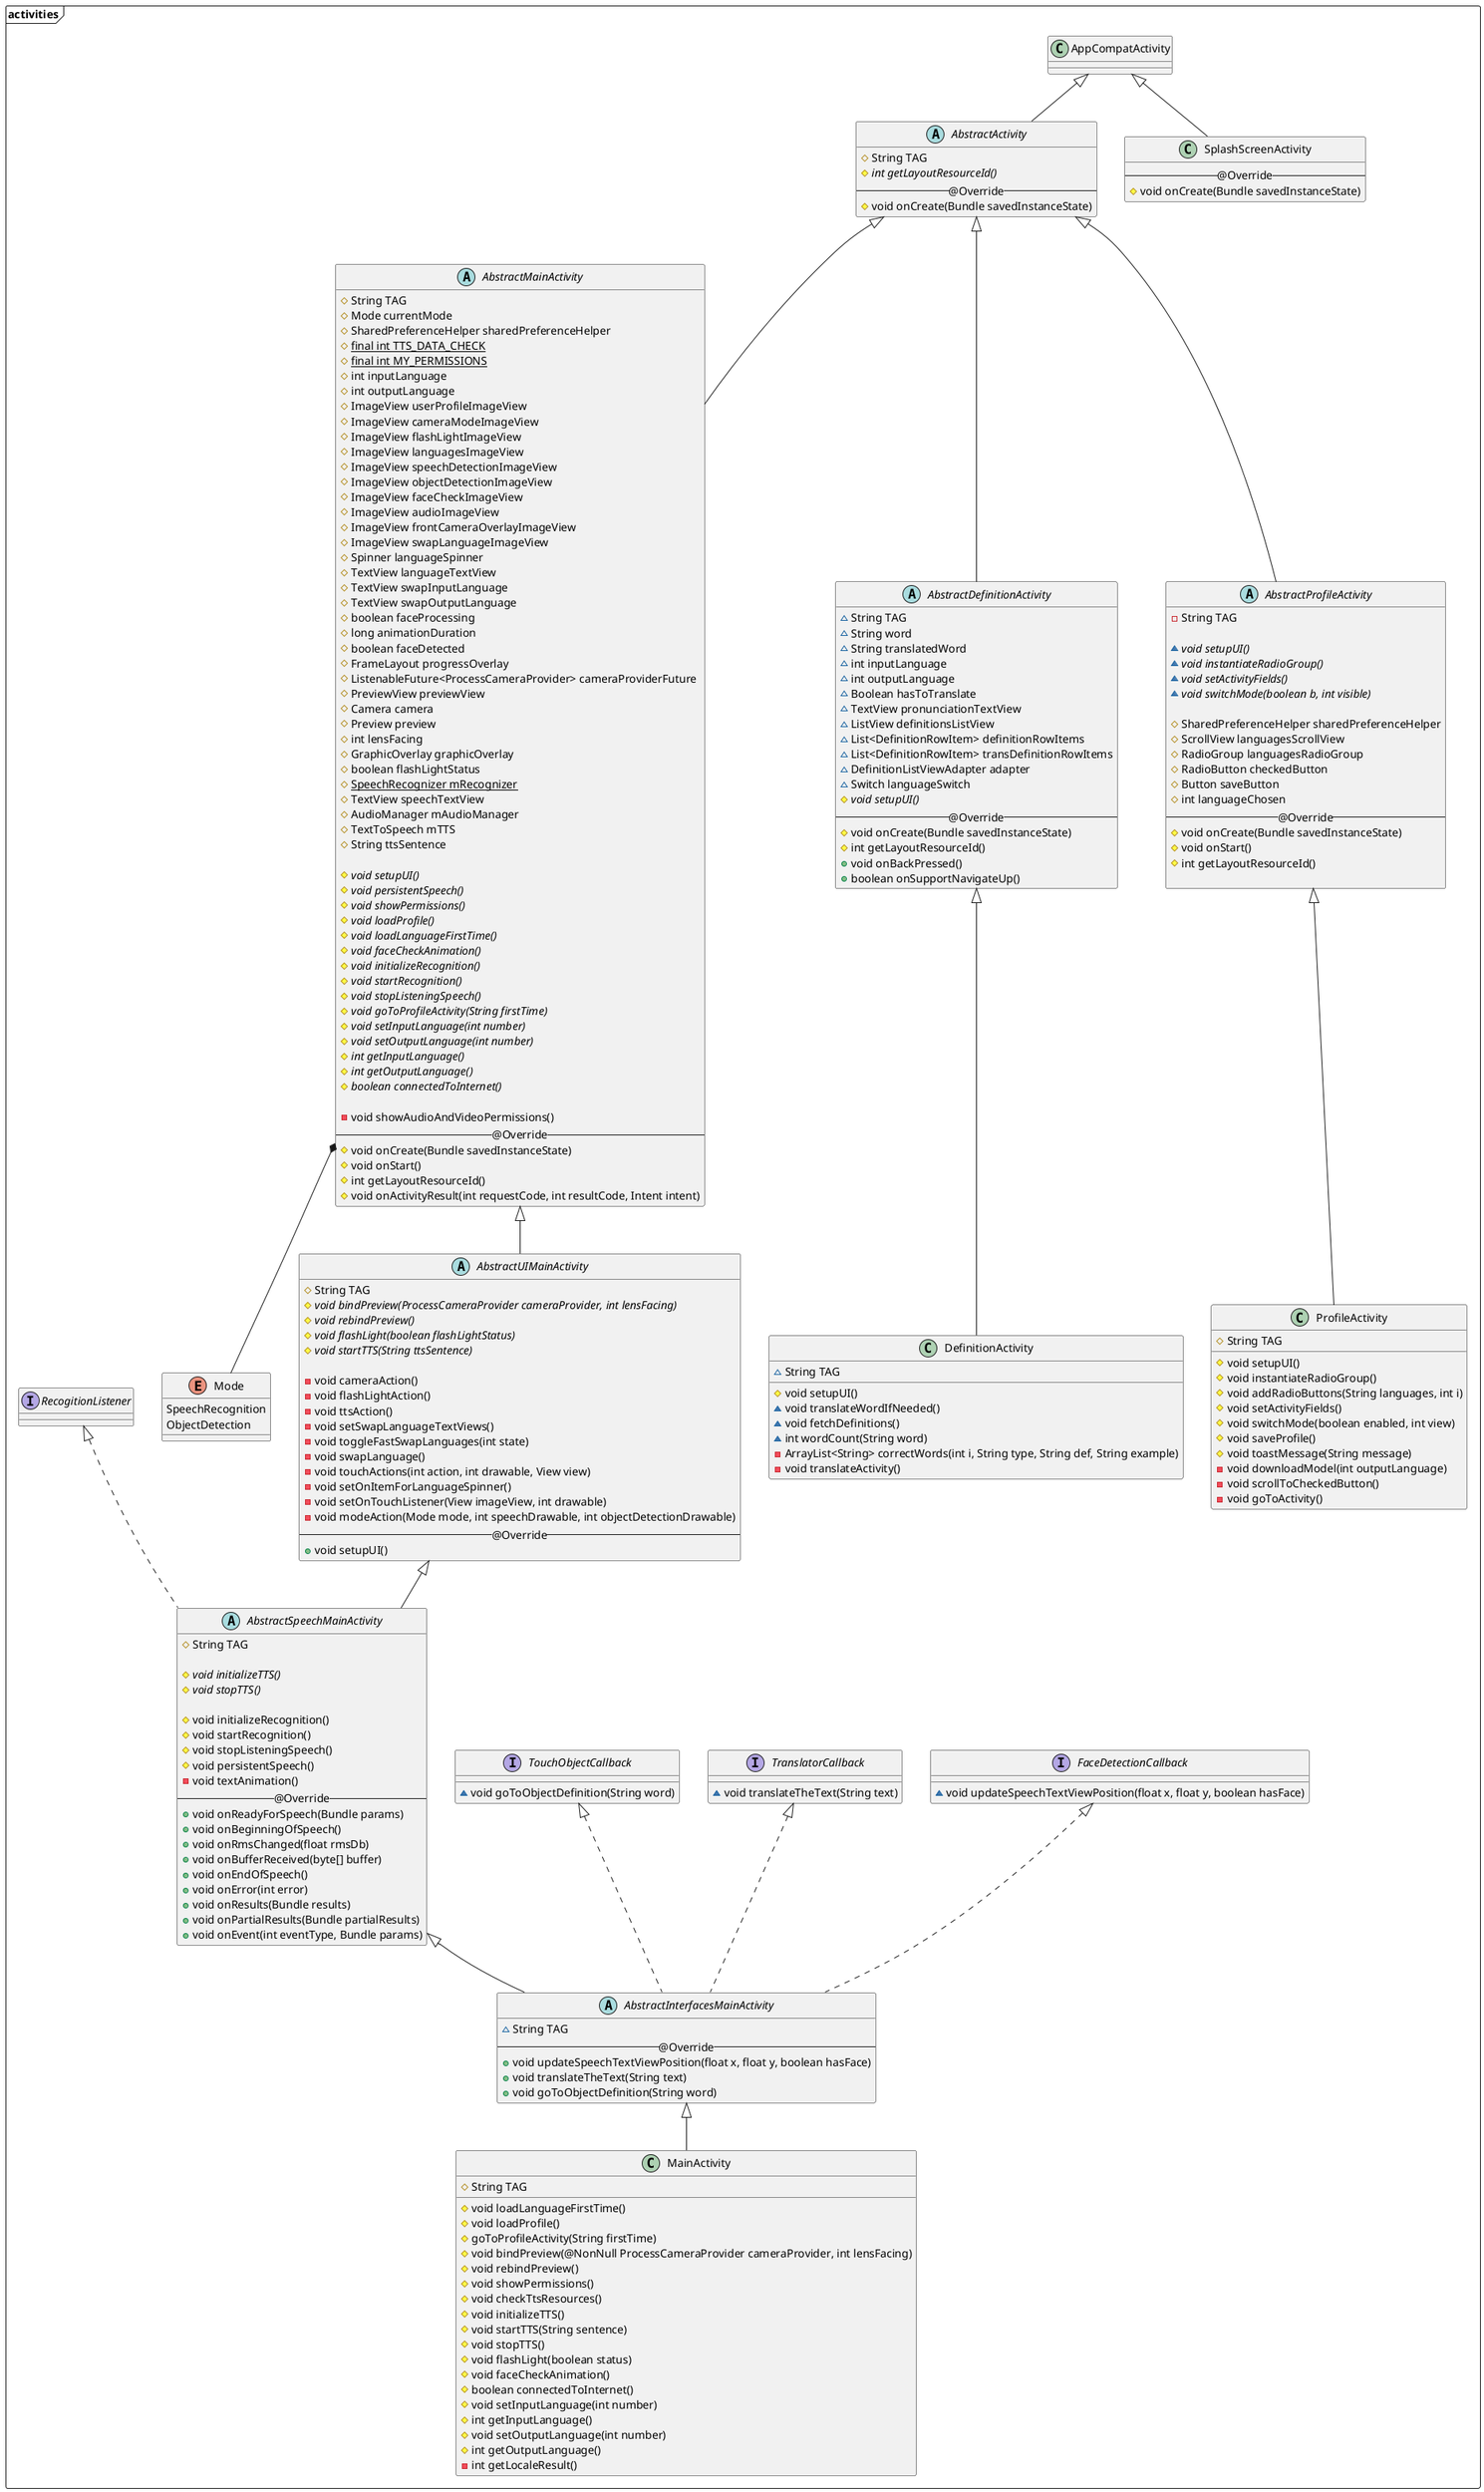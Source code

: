 @startuml

package activities <<Frame>> {

    enum Mode {
        SpeechRecognition
        ObjectDetection
    }

    AbstractMainActivity *-- Mode

    abstract class AbstractActivity extends AppCompatActivity {
        #String TAG
        #{abstract} int getLayoutResourceId()
        -- @Override --
        #void onCreate(Bundle savedInstanceState)
    }

    class SplashScreenActivity extends AppCompatActivity {
        -- @Override --
        #void onCreate(Bundle savedInstanceState)
    }

    abstract class AbstractDefinitionActivity extends AbstractActivity {
        ~String TAG
        ~String word
        ~String translatedWord
        ~int inputLanguage
        ~int outputLanguage
        ~Boolean hasToTranslate
        ~TextView pronunciationTextView
        ~ListView definitionsListView
        ~List<DefinitionRowItem> definitionRowItems
        ~List<DefinitionRowItem> transDefinitionRowItems
        ~DefinitionListViewAdapter adapter
        ~Switch languageSwitch
        #{abstract} void setupUI()
        -- @Override --
        #void onCreate(Bundle savedInstanceState)
        #int getLayoutResourceId()
        +void onBackPressed()
        +boolean onSupportNavigateUp()
    }
    class DefinitionActivity extends AbstractDefinitionActivity {
        ~String TAG
        #void setupUI()
        ~void translateWordIfNeeded()
        ~void fetchDefinitions()
        ~int wordCount(String word)
        -ArrayList<String> correctWords(int i, String type, String def, String example)
        -void translateActivity()
    }

    abstract class AbstractInterfacesMainActivity extends AbstractSpeechMainActivity implements FaceDetectionCallback, TranslatorCallback, TouchObjectCallback {
        ~String TAG
        -- @Override --
        +void updateSpeechTextViewPosition(float x, float y, boolean hasFace)
        +void translateTheText(String text)
        +void goToObjectDefinition(String word)
    }

    abstract AbstractMainActivity extends AbstractActivity {
        #String TAG
        #Mode currentMode
        #SharedPreferenceHelper sharedPreferenceHelper
        #{static} final int TTS_DATA_CHECK
        #{static} final int MY_PERMISSIONS
        #int inputLanguage
        #int outputLanguage
        #ImageView userProfileImageView
        #ImageView cameraModeImageView
        #ImageView flashLightImageView
        #ImageView languagesImageView
        #ImageView speechDetectionImageView
        #ImageView objectDetectionImageView
        #ImageView faceCheckImageView
        #ImageView audioImageView
        #ImageView frontCameraOverlayImageView
        #ImageView swapLanguageImageView
        #Spinner languageSpinner
        #TextView languageTextView
        #TextView swapInputLanguage
        #TextView swapOutputLanguage
        #boolean faceProcessing
        #long animationDuration
        #boolean faceDetected
        #FrameLayout progressOverlay
        #ListenableFuture<ProcessCameraProvider> cameraProviderFuture
        #PreviewView previewView
        #Camera camera
        #Preview preview
        #int lensFacing
        #GraphicOverlay graphicOverlay
        #boolean flashLightStatus
        #{static}SpeechRecognizer mRecognizer
        #TextView speechTextView
        #AudioManager mAudioManager
        #TextToSpeech mTTS
        #String ttsSentence

        #{abstract} void setupUI()
        #{abstract} void persistentSpeech()
        #{abstract} void showPermissions()
        #{abstract} void loadProfile()
        #{abstract} void loadLanguageFirstTime()
        #{abstract} void faceCheckAnimation()
        #{abstract} void initializeRecognition()
        #{abstract} void startRecognition()
        #{abstract} void stopListeningSpeech()
        #{abstract} void goToProfileActivity(String firstTime)
        #{abstract} void setInputLanguage(int number)
        #{abstract} void setOutputLanguage(int number)
        #{abstract} int getInputLanguage()
        #{abstract} int getOutputLanguage()
        #{abstract} boolean connectedToInternet()

        -void showAudioAndVideoPermissions()
        -- @Override --
        #void onCreate(Bundle savedInstanceState)
        #void onStart()
        #int getLayoutResourceId()
        #void onActivityResult(int requestCode, int resultCode, Intent intent)
    }

    abstract class AbstractSpeechMainActivity extends AbstractUIMainActivity implements RecogitionListener {
        #String TAG

        #{abstract} void initializeTTS()
        #{abstract} void stopTTS()

        #void initializeRecognition()
        #void startRecognition()
        #void stopListeningSpeech()
        #void persistentSpeech()
        -void textAnimation()
        -- @Override --
        +void onReadyForSpeech(Bundle params)
        +void onBeginningOfSpeech()
        +void onRmsChanged(float rmsDb)
        +void onBufferReceived(byte[] buffer)
        +void onEndOfSpeech()
        +void onError(int error)
        +void onResults(Bundle results)
        +void onPartialResults(Bundle partialResults)
        +void onEvent(int eventType, Bundle params)
    }

    abstract AbstractUIMainActivity extends AbstractMainActivity {
        #String TAG
        #{abstract} void bindPreview(ProcessCameraProvider cameraProvider, int lensFacing)
        #{abstract} void rebindPreview()
        #{abstract} void flashLight(boolean flashLightStatus)
        #{abstract} void startTTS(String ttsSentence)

        -void cameraAction()
        -void flashLightAction()
        -void ttsAction()
        -void setSwapLanguageTextViews()
        -void toggleFastSwapLanguages(int state)
        -void swapLanguage()
        -void touchActions(int action, int drawable, View view)
        -void setOnItemForLanguageSpinner()
        -void setOnTouchListener(View imageView, int drawable)
        -void modeAction(Mode mode, int speechDrawable, int objectDetectionDrawable)
        -- @Override --
        +void setupUI()
    }

    class MainActivity extends AbstractInterfacesMainActivity {
        #String TAG

        #void loadLanguageFirstTime()
        #void loadProfile()
        #goToProfileActivity(String firstTime)
        #void bindPreview(@NonNull ProcessCameraProvider cameraProvider, int lensFacing)
        #void rebindPreview()
        #void showPermissions()
        #void checkTtsResources()
        #void initializeTTS()
        #void startTTS(String sentence)
        #void stopTTS()
        #void flashLight(boolean status)
        #void faceCheckAnimation()
        #boolean connectedToInternet()
        #void setInputLanguage(int number)
        #int getInputLanguage()
        #void setOutputLanguage(int number)
        #int getOutputLanguage()
        -int getLocaleResult()
    }

    abstract AbstractProfileActivity extends AbstractActivity {
        -String TAG

        ~{abstract} void setupUI()
        ~{abstract} void instantiateRadioGroup()
        ~{abstract} void setActivityFields()
        ~{abstract} void switchMode(boolean b, int visible)

        #SharedPreferenceHelper sharedPreferenceHelper
        #ScrollView languagesScrollView
        #RadioGroup languagesRadioGroup
        #RadioButton checkedButton
        #Button saveButton
        #int languageChosen
        -- @Override --
        #void onCreate(Bundle savedInstanceState)
        #void onStart()
        #int getLayoutResourceId()
        
    }

    class ProfileActivity extends AbstractProfileActivity {
        #String TAG
        #void setupUI()
        #void instantiateRadioGroup()
        #void addRadioButtons(String languages, int i)
        #void setActivityFields()
        #void switchMode(boolean enabled, int view)
        #void saveProfile()
        #void toastMessage(String message)
        -void downloadModel(int outputLanguage)
        -void scrollToCheckedButton()
        -void goToActivity()
    }

    interface FaceDetectionCallback {
        ~void updateSpeechTextViewPosition(float x, float y, boolean hasFace)
    }

    interface TouchObjectCallback {
        ~void goToObjectDefinition(String word)
    }

    interface TranslatorCallback {
        ~void translateTheText(String text)
    }
}

@enduml